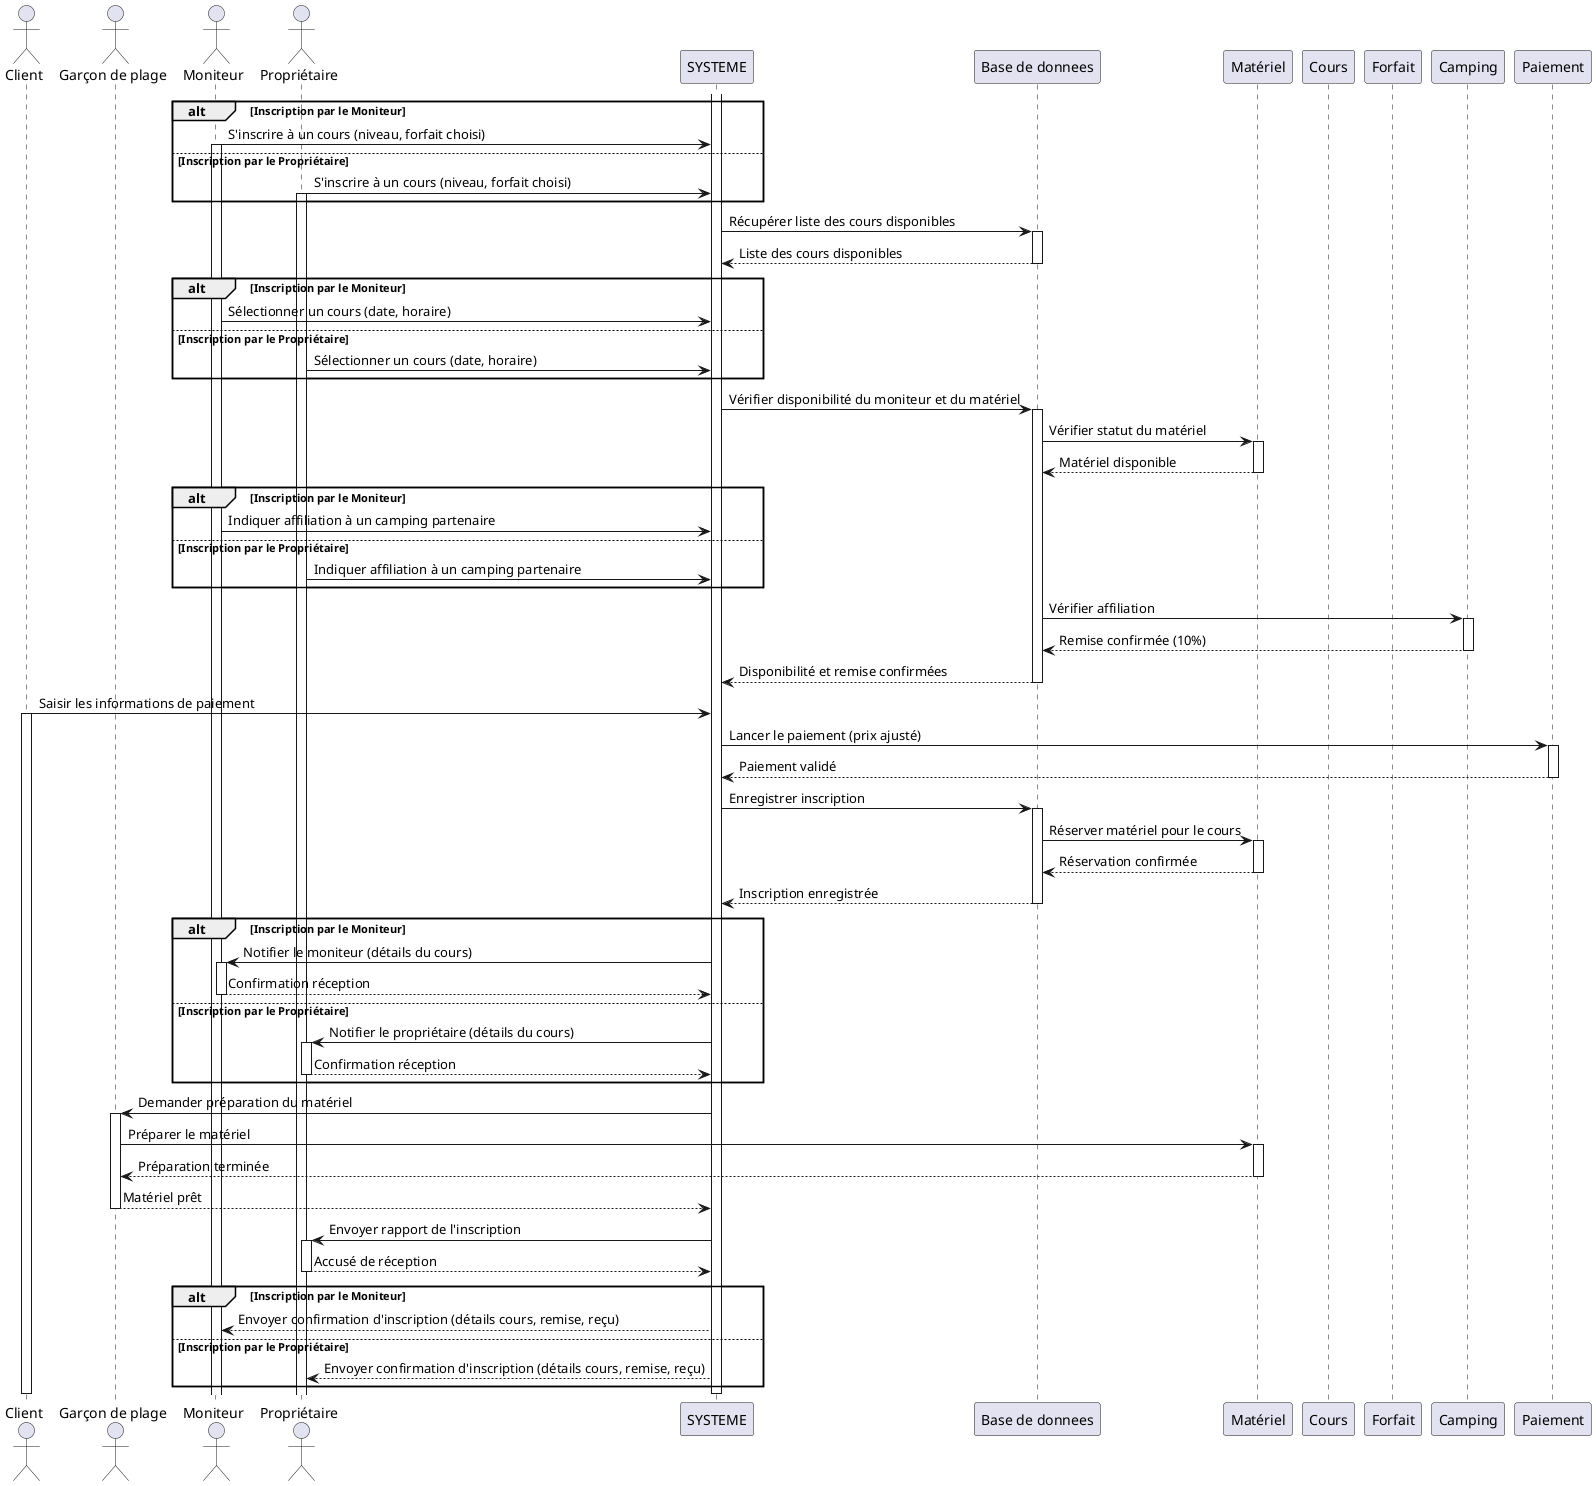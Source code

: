 @startuml
actor Client as C
actor "Garçon de plage" as G
actor "Moniteur" as M
actor "Propriétaire" as P
participant "SYSTEME" as App
participant "Base de donnees" as DB
participant "Matériel" as Mat
participant "Cours" as Cour
participant "Forfait" as Forf
participant "Camping" as Camp
participant "Paiement" as Pay

alt Inscription par le Moniteur
    M -> App : S'inscrire à un cours (niveau, forfait choisi)
    activate M
else Inscription par le Propriétaire
    P -> App : S'inscrire à un cours (niveau, forfait choisi)
    activate P
end

activate App

App -> DB : Récupérer liste des cours disponibles
activate DB
DB --> App : Liste des cours disponibles
deactivate DB

alt Inscription par le Moniteur
    M -> App : Sélectionner un cours (date, horaire)
else Inscription par le Propriétaire
    P -> App : Sélectionner un cours (date, horaire)
end

App -> DB : Vérifier disponibilité du moniteur et du matériel
activate DB
DB -> Mat : Vérifier statut du matériel
activate Mat
Mat --> DB : Matériel disponible
deactivate Mat

alt Inscription par le Moniteur
    M -> App : Indiquer affiliation à un camping partenaire
else Inscription par le Propriétaire
    P -> App : Indiquer affiliation à un camping partenaire
end

DB -> Camp : Vérifier affiliation
activate Camp
Camp --> DB : Remise confirmée (10%)
deactivate Camp

DB --> App : Disponibilité et remise confirmées
deactivate DB

C -> App : Saisir les informations de paiement
activate C
App -> Pay : Lancer le paiement (prix ajusté)
activate Pay
Pay --> App : Paiement validé
deactivate Pay

App -> DB : Enregistrer inscription
activate DB
DB -> Mat : Réserver matériel pour le cours
activate Mat
Mat --> DB : Réservation confirmée
deactivate Mat
DB --> App : Inscription enregistrée
deactivate DB

alt Inscription par le Moniteur
    App -> M : Notifier le moniteur (détails du cours)
    activate M
    M --> App : Confirmation réception
    deactivate M
else Inscription par le Propriétaire
    App -> P : Notifier le propriétaire (détails du cours)
    activate P
    P --> App : Confirmation réception
    deactivate P
end

App -> G : Demander préparation du matériel
activate G
G -> Mat : Préparer le matériel
activate Mat
Mat --> G : Préparation terminée
deactivate Mat
G --> App : Matériel prêt
deactivate G

App -> P : Envoyer rapport de l'inscription
activate P
P --> App : Accusé de réception
deactivate P

alt Inscription par le Moniteur
    App --> M : Envoyer confirmation d'inscription (détails cours, remise, reçu)
else Inscription par le Propriétaire
    App --> P : Envoyer confirmation d'inscription (détails cours, remise, reçu)
end

deactivate G
deactivate App
deactivate C

@enduml
